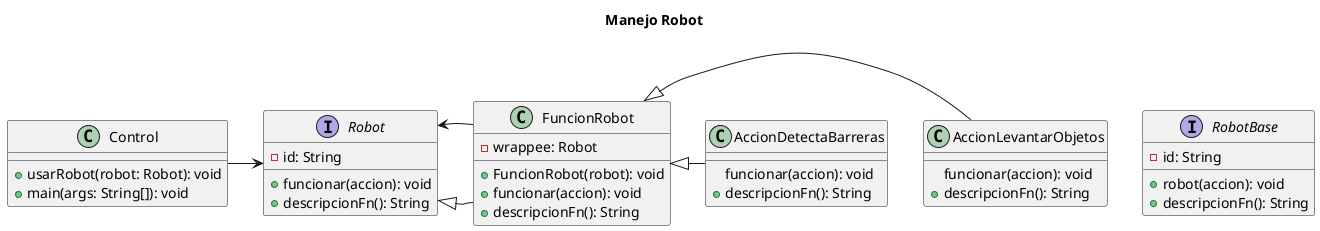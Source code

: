 @startuml Robotcito
title Manejo Robot

class Control {
    +usarRobot(robot: Robot): void
    +main(args: String[]): void
}

interface Robot {
    -id: String
    +funcionar(accion): void
    +descripcionFn(): String
}

interface RobotBase {
    -id: String
    +robot(accion): void
    +descripcionFn(): String
}

class FuncionRobot {
    -wrappee: Robot
    +FuncionRobot(robot): void
    +funcionar(accion): void
    +descripcionFn(): String
}

class AccionLevantarObjetos {
    funcionar(accion): void
    +descripcionFn(): String
}

class AccionDetectaBarreras {
    funcionar(accion): void
    +descripcionFn(): String
}

Control -> Robot
Robot <|- FuncionRobot
Robot <- FuncionRobot

FuncionRobot <|- AccionLevantarObjetos
FuncionRobot <|- AccionDetectaBarreras

@enduml

' Hay una variante que en vez de tener el RobotBase como interfaz es que sólo puede. Si tiene la interfaz es más flexible y puede asociarsen varias clases asociadas a la interfaz.
' Todo el muno hereda los atributos cuando uno sólo necesita pocos, por lo que ahí es mejor tener el base como interfaz, pero si es pequeño puede ser